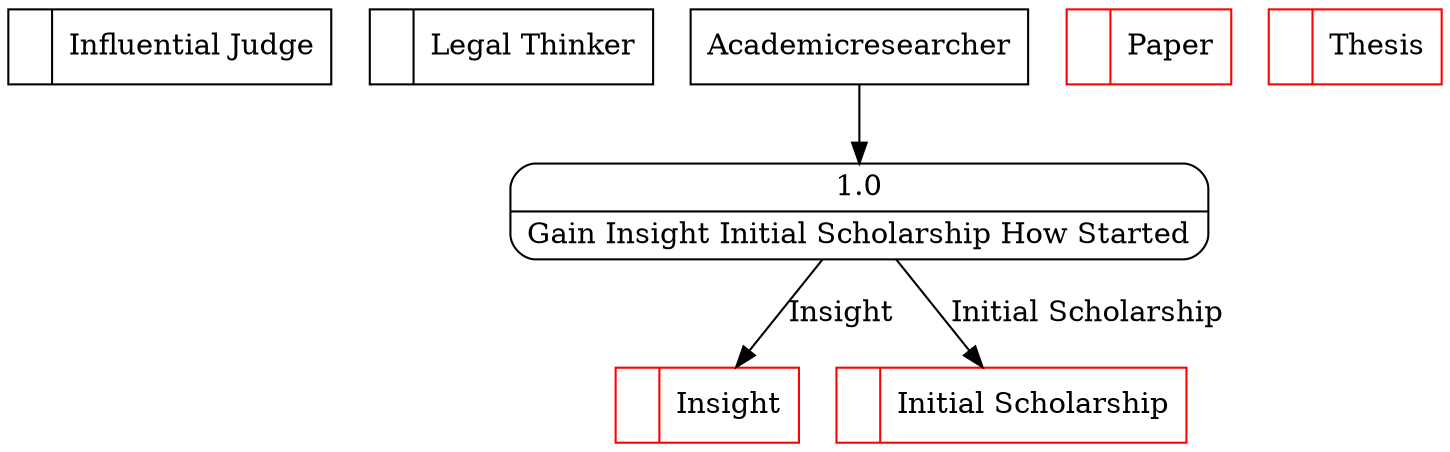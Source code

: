digraph dfd2{ 
node[shape=record]
200 [label="<f0>  |<f1> Influential Judge " ];
201 [label="<f0>  |<f1> Legal Thinker " ];
202 [label="<f0>  |<f1> Insight " color=red];
203 [label="<f0>  |<f1> Initial Scholarship " color=red];
204 [label="<f0>  |<f1> Paper " color=red];
205 [label="<f0>  |<f1> Thesis " color=red];
206 [label="Academicresearcher" shape=box];
207 [label="{<f0> 1.0|<f1> Gain Insight Initial Scholarship How Started }" shape=Mrecord];
206 -> 207
207 -> 202 [label="Insight"]
207 -> 203 [label="Initial Scholarship"]
}